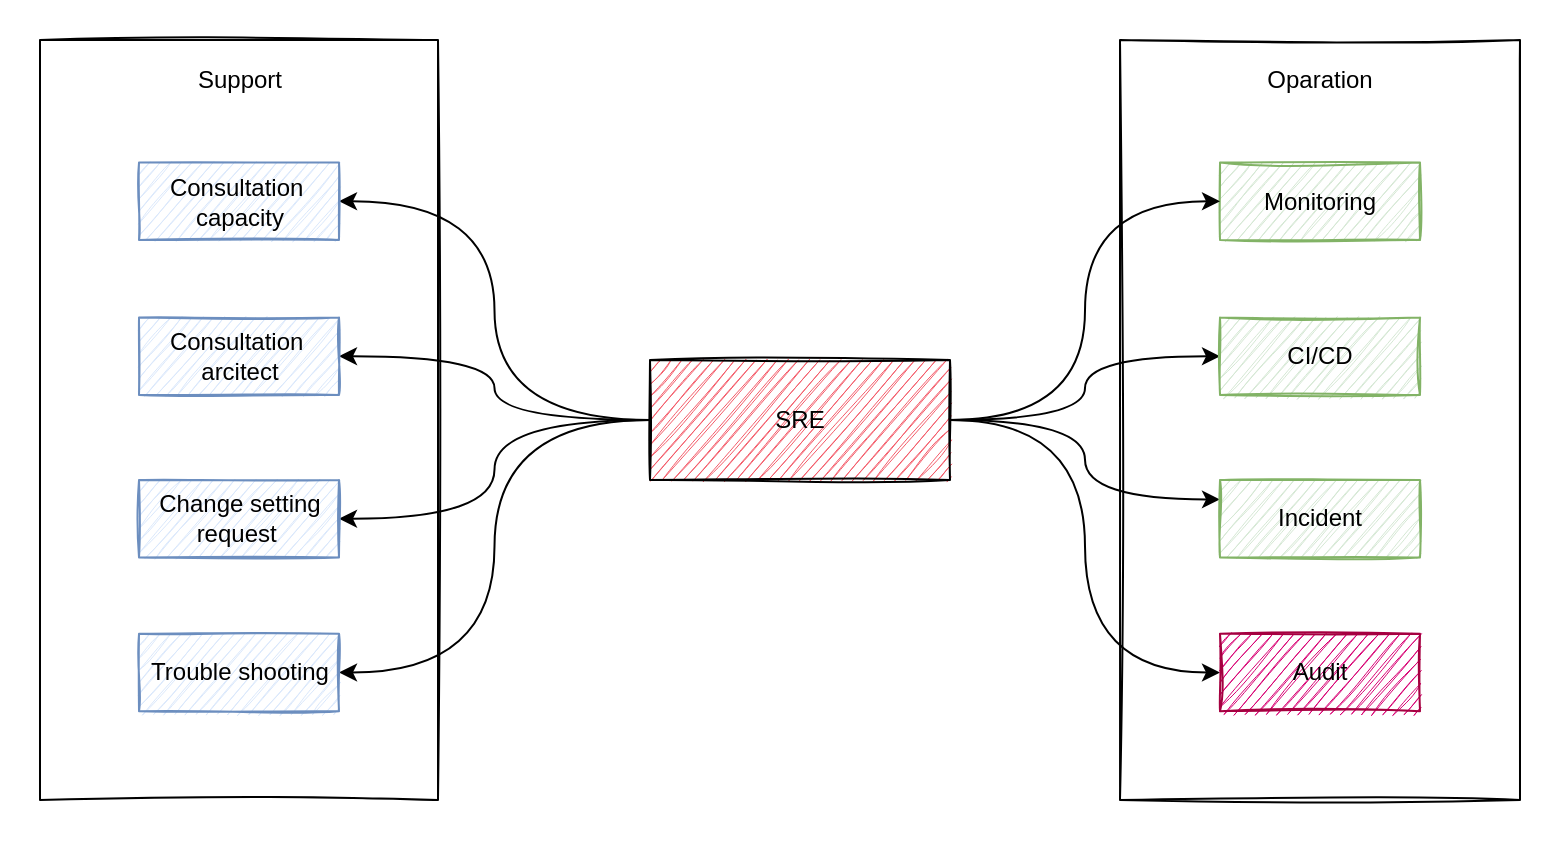<mxfile>
    <diagram name="Page2" id="RiVPtxuzqlduaD_fUFH-">
        <mxGraphModel dx="1250" dy="900" grid="1" gridSize="10" guides="1" tooltips="1" connect="1" arrows="1" fold="1" page="1" pageScale="1" pageWidth="850" pageHeight="1100" math="0" shadow="0">
            <root>
                <mxCell id="h9IFDgr6E6R1wcVbpITo-0"/>
                <mxCell id="h9IFDgr6E6R1wcVbpITo-1" parent="h9IFDgr6E6R1wcVbpITo-0"/>
                <mxCell id="h9IFDgr6E6R1wcVbpITo-2" value="" style="rounded=0;whiteSpace=wrap;html=1;strokeColor=none;fillColor=none;sketch=0;" parent="h9IFDgr6E6R1wcVbpITo-1" vertex="1">
                    <mxGeometry width="780" height="420" as="geometry"/>
                </mxCell>
                <mxCell id="h9IFDgr6E6R1wcVbpITo-3" value="" style="shadow=0;glass=0;fillColor=none;whiteSpace=wrap;html=1;labelBorderColor=none;labelBackgroundColor=none;sketch=1;" parent="h9IFDgr6E6R1wcVbpITo-1" vertex="1">
                    <mxGeometry x="560" y="20" width="200" height="380" as="geometry"/>
                </mxCell>
                <mxCell id="h9IFDgr6E6R1wcVbpITo-4" value="" style="whiteSpace=wrap;html=1;shadow=0;glass=0;fillColor=none;sketch=1;" parent="h9IFDgr6E6R1wcVbpITo-1" vertex="1">
                    <mxGeometry x="20" y="20" width="199" height="380" as="geometry"/>
                </mxCell>
                <mxCell id="h9IFDgr6E6R1wcVbpITo-5" style="edgeStyle=orthogonalEdgeStyle;curved=1;rounded=0;orthogonalLoop=1;jettySize=auto;html=1;exitX=1;exitY=0.5;exitDx=0;exitDy=0;entryX=0;entryY=0.5;entryDx=0;entryDy=0;sketch=0;" parent="h9IFDgr6E6R1wcVbpITo-1" source="h9IFDgr6E6R1wcVbpITo-12" target="h9IFDgr6E6R1wcVbpITo-18" edge="1">
                    <mxGeometry relative="1" as="geometry"/>
                </mxCell>
                <mxCell id="h9IFDgr6E6R1wcVbpITo-6" style="edgeStyle=orthogonalEdgeStyle;curved=1;rounded=0;orthogonalLoop=1;jettySize=auto;html=1;exitX=1;exitY=0.5;exitDx=0;exitDy=0;entryX=0;entryY=0.25;entryDx=0;entryDy=0;sketch=0;" parent="h9IFDgr6E6R1wcVbpITo-1" source="h9IFDgr6E6R1wcVbpITo-12" target="h9IFDgr6E6R1wcVbpITo-19" edge="1">
                    <mxGeometry relative="1" as="geometry"/>
                </mxCell>
                <mxCell id="h9IFDgr6E6R1wcVbpITo-7" style="edgeStyle=orthogonalEdgeStyle;curved=1;rounded=0;orthogonalLoop=1;jettySize=auto;html=1;exitX=1;exitY=0.5;exitDx=0;exitDy=0;entryX=0;entryY=0.5;entryDx=0;entryDy=0;sketch=0;" parent="h9IFDgr6E6R1wcVbpITo-1" source="h9IFDgr6E6R1wcVbpITo-12" target="h9IFDgr6E6R1wcVbpITo-20" edge="1">
                    <mxGeometry relative="1" as="geometry"/>
                </mxCell>
                <mxCell id="h9IFDgr6E6R1wcVbpITo-8" style="edgeStyle=orthogonalEdgeStyle;curved=1;rounded=0;orthogonalLoop=1;jettySize=auto;html=1;entryX=1;entryY=0.5;entryDx=0;entryDy=0;sketch=0;" parent="h9IFDgr6E6R1wcVbpITo-1" source="h9IFDgr6E6R1wcVbpITo-12" target="h9IFDgr6E6R1wcVbpITo-14" edge="1">
                    <mxGeometry relative="1" as="geometry"/>
                </mxCell>
                <mxCell id="h9IFDgr6E6R1wcVbpITo-9" style="edgeStyle=orthogonalEdgeStyle;curved=1;rounded=0;orthogonalLoop=1;jettySize=auto;html=1;exitX=0;exitY=0.5;exitDx=0;exitDy=0;entryX=1;entryY=0.5;entryDx=0;entryDy=0;sketch=0;" parent="h9IFDgr6E6R1wcVbpITo-1" source="h9IFDgr6E6R1wcVbpITo-12" target="h9IFDgr6E6R1wcVbpITo-23" edge="1">
                    <mxGeometry relative="1" as="geometry"/>
                </mxCell>
                <mxCell id="h9IFDgr6E6R1wcVbpITo-10" style="edgeStyle=orthogonalEdgeStyle;curved=1;rounded=0;orthogonalLoop=1;jettySize=auto;html=1;exitX=0;exitY=0.5;exitDx=0;exitDy=0;entryX=1;entryY=0.5;entryDx=0;entryDy=0;sketch=0;" parent="h9IFDgr6E6R1wcVbpITo-1" source="h9IFDgr6E6R1wcVbpITo-12" target="h9IFDgr6E6R1wcVbpITo-22" edge="1">
                    <mxGeometry relative="1" as="geometry"/>
                </mxCell>
                <mxCell id="h9IFDgr6E6R1wcVbpITo-11" style="edgeStyle=orthogonalEdgeStyle;curved=1;rounded=0;orthogonalLoop=1;jettySize=auto;html=1;exitX=0;exitY=0.5;exitDx=0;exitDy=0;entryX=1;entryY=0.5;entryDx=0;entryDy=0;sketch=0;" parent="h9IFDgr6E6R1wcVbpITo-1" source="h9IFDgr6E6R1wcVbpITo-12" target="h9IFDgr6E6R1wcVbpITo-21" edge="1">
                    <mxGeometry relative="1" as="geometry"/>
                </mxCell>
                <mxCell id="h9IFDgr6E6R1wcVbpITo-12" value="SRE" style="whiteSpace=wrap;html=1;fillColor=#F45B69;sketch=1;" parent="h9IFDgr6E6R1wcVbpITo-1" vertex="1">
                    <mxGeometry x="325" y="180" width="150" height="60" as="geometry"/>
                </mxCell>
                <mxCell id="h9IFDgr6E6R1wcVbpITo-13" value="Monitoring" style="whiteSpace=wrap;html=1;fillColor=#d5e8d4;strokeColor=#82b366;sketch=1;" parent="h9IFDgr6E6R1wcVbpITo-1" vertex="1">
                    <mxGeometry x="610" y="81.25" width="100" height="38.75" as="geometry"/>
                </mxCell>
                <mxCell id="h9IFDgr6E6R1wcVbpITo-14" value="Consultation&amp;nbsp;&lt;br&gt;capacity" style="whiteSpace=wrap;html=1;fillColor=#dae8fc;strokeColor=#6c8ebf;sketch=1;" parent="h9IFDgr6E6R1wcVbpITo-1" vertex="1">
                    <mxGeometry x="69.5" y="81.25" width="100" height="38.75" as="geometry"/>
                </mxCell>
                <mxCell id="h9IFDgr6E6R1wcVbpITo-15" value="Support" style="text;html=1;strokeColor=none;fillColor=none;align=center;verticalAlign=middle;whiteSpace=wrap;shadow=0;glass=0;sketch=1;" parent="h9IFDgr6E6R1wcVbpITo-1" vertex="1">
                    <mxGeometry x="99.5" y="30" width="40" height="20" as="geometry"/>
                </mxCell>
                <mxCell id="h9IFDgr6E6R1wcVbpITo-16" value="Oparation" style="text;html=1;strokeColor=none;fillColor=none;align=center;verticalAlign=middle;whiteSpace=wrap;shadow=0;glass=0;sketch=1;" parent="h9IFDgr6E6R1wcVbpITo-1" vertex="1">
                    <mxGeometry x="640" y="30" width="40" height="20" as="geometry"/>
                </mxCell>
                <mxCell id="h9IFDgr6E6R1wcVbpITo-17" style="edgeStyle=orthogonalEdgeStyle;orthogonalLoop=1;jettySize=auto;html=1;entryX=0;entryY=0.5;entryDx=0;entryDy=0;exitX=1;exitY=0.5;exitDx=0;exitDy=0;curved=1;sketch=0;" parent="h9IFDgr6E6R1wcVbpITo-1" source="h9IFDgr6E6R1wcVbpITo-12" target="h9IFDgr6E6R1wcVbpITo-13" edge="1">
                    <mxGeometry x="20" y="20" as="geometry"/>
                </mxCell>
                <mxCell id="h9IFDgr6E6R1wcVbpITo-18" value="CI/CD" style="whiteSpace=wrap;html=1;fillColor=#d5e8d4;strokeColor=#82b366;sketch=1;" parent="h9IFDgr6E6R1wcVbpITo-1" vertex="1">
                    <mxGeometry x="610" y="158.75" width="100" height="38.75" as="geometry"/>
                </mxCell>
                <mxCell id="h9IFDgr6E6R1wcVbpITo-19" value="Incident" style="whiteSpace=wrap;html=1;fillColor=#d5e8d4;strokeColor=#82b366;sketch=1;" parent="h9IFDgr6E6R1wcVbpITo-1" vertex="1">
                    <mxGeometry x="610" y="240" width="100" height="38.75" as="geometry"/>
                </mxCell>
                <mxCell id="h9IFDgr6E6R1wcVbpITo-20" value="&lt;font color=&quot;#000000&quot;&gt;Audit&lt;/font&gt;" style="whiteSpace=wrap;html=1;fillColor=#d80073;strokeColor=#A50040;sketch=1;fontColor=#ffffff;" parent="h9IFDgr6E6R1wcVbpITo-1" vertex="1">
                    <mxGeometry x="610" y="316.88" width="100" height="38.75" as="geometry"/>
                </mxCell>
                <mxCell id="h9IFDgr6E6R1wcVbpITo-21" value="Consultation&amp;nbsp;&lt;br&gt;arcitect" style="whiteSpace=wrap;html=1;fillColor=#dae8fc;strokeColor=#6c8ebf;sketch=1;" parent="h9IFDgr6E6R1wcVbpITo-1" vertex="1">
                    <mxGeometry x="69.5" y="158.75" width="100" height="38.75" as="geometry"/>
                </mxCell>
                <mxCell id="h9IFDgr6E6R1wcVbpITo-22" value="Change setting request&amp;nbsp;" style="whiteSpace=wrap;html=1;fillColor=#dae8fc;strokeColor=#6c8ebf;sketch=1;" parent="h9IFDgr6E6R1wcVbpITo-1" vertex="1">
                    <mxGeometry x="69.5" y="240" width="100" height="38.75" as="geometry"/>
                </mxCell>
                <mxCell id="h9IFDgr6E6R1wcVbpITo-23" value="Trouble shooting" style="whiteSpace=wrap;html=1;fillColor=#dae8fc;strokeColor=#6c8ebf;sketch=1;" parent="h9IFDgr6E6R1wcVbpITo-1" vertex="1">
                    <mxGeometry x="69.5" y="316.88" width="100" height="38.75" as="geometry"/>
                </mxCell>
            </root>
        </mxGraphModel>
    </diagram>
</mxfile>